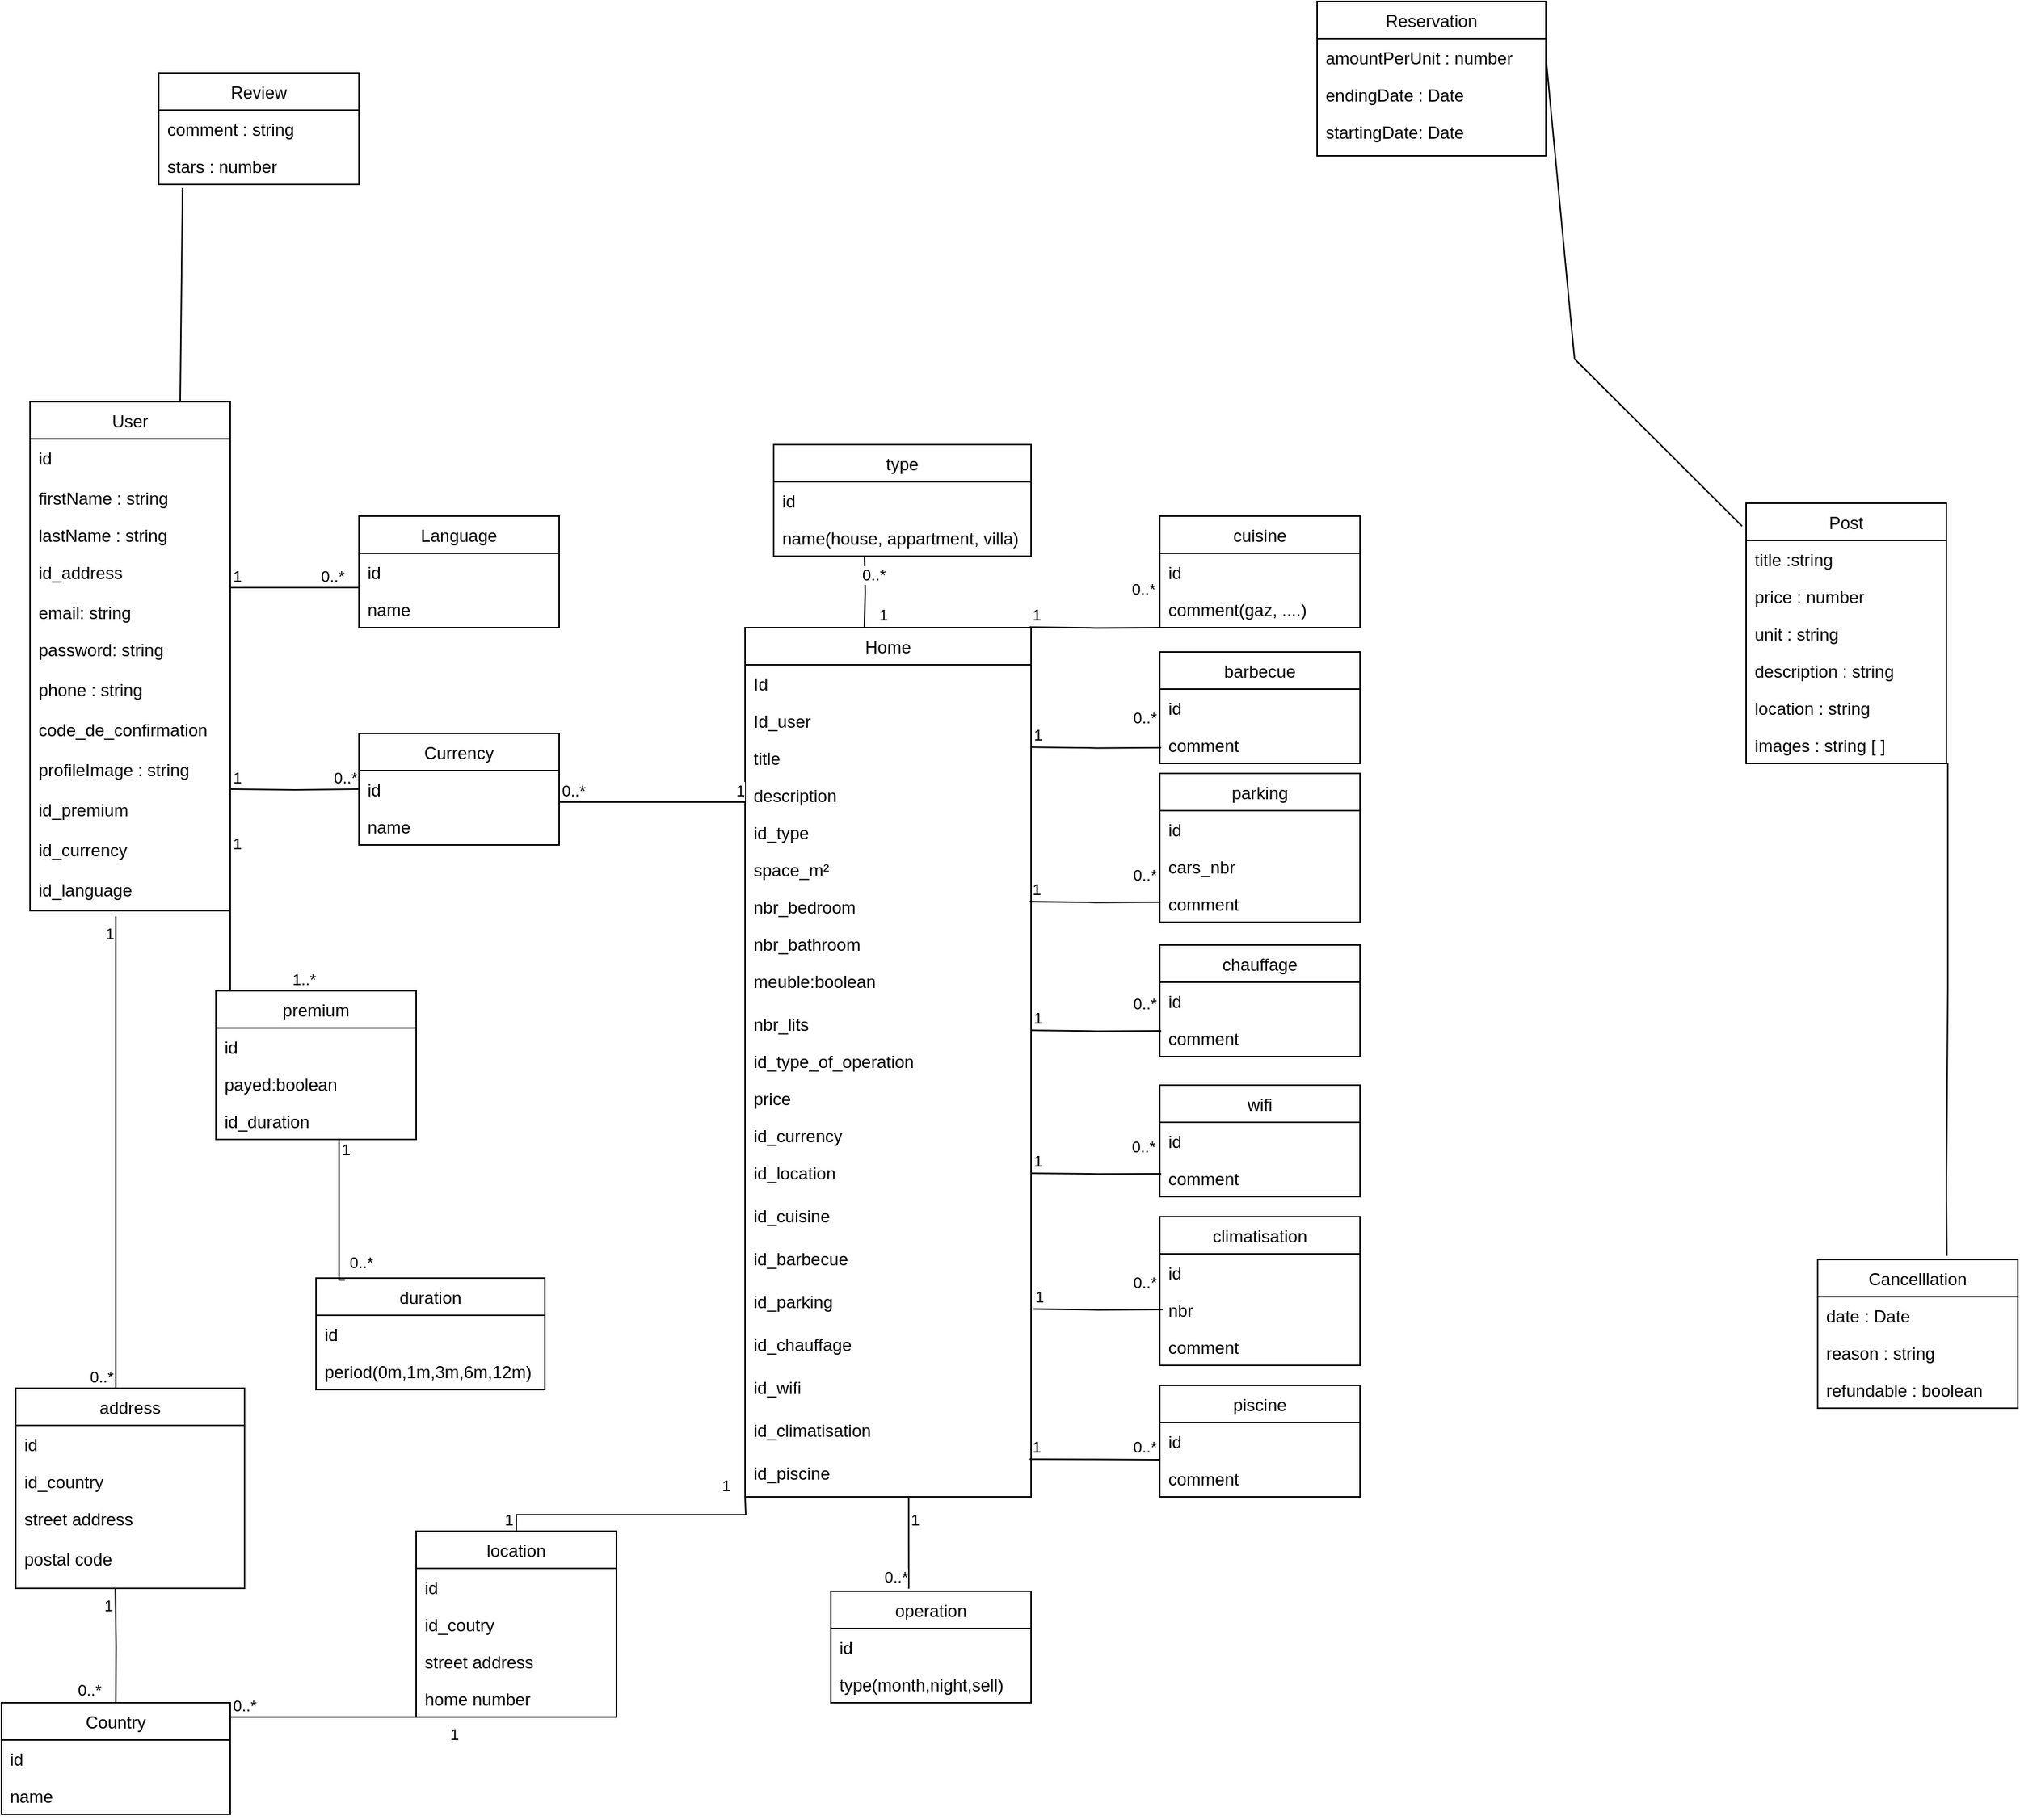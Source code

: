<mxfile version="20.8.15" type="github">
  <diagram id="YtmtgRl3bw6ATmx0sIR1" name="Page-1">
    <mxGraphModel dx="1202" dy="1746" grid="1" gridSize="10" guides="1" tooltips="1" connect="1" arrows="1" fold="1" page="1" pageScale="1" pageWidth="850" pageHeight="1100" math="0" shadow="0">
      <root>
        <mxCell id="0" />
        <mxCell id="1" parent="0" />
        <mxCell id="uSzJyORaKyk09Sm4chCZ-2" value="User" style="swimlane;fontStyle=0;childLayout=stackLayout;horizontal=1;startSize=26;fillColor=none;horizontalStack=0;resizeParent=1;resizeParentMax=0;resizeLast=0;collapsible=1;marginBottom=0;" parent="1" vertex="1">
          <mxGeometry x="50" y="-30" width="140" height="356" as="geometry">
            <mxRectangle x="80" y="190" width="70" height="30" as="alternateBounds" />
          </mxGeometry>
        </mxCell>
        <mxCell id="W4INUiOZwh4O_c0Hekqa-27" value="id" style="text;strokeColor=none;fillColor=none;align=left;verticalAlign=top;spacingLeft=4;spacingRight=4;overflow=hidden;rotatable=0;points=[[0,0.5],[1,0.5]];portConstraint=eastwest;" parent="uSzJyORaKyk09Sm4chCZ-2" vertex="1">
          <mxGeometry y="26" width="140" height="28" as="geometry" />
        </mxCell>
        <mxCell id="uSzJyORaKyk09Sm4chCZ-45" value="firstName : string" style="text;strokeColor=none;fillColor=none;align=left;verticalAlign=top;spacingLeft=4;spacingRight=4;overflow=hidden;rotatable=0;points=[[0,0.5],[1,0.5]];portConstraint=eastwest;" parent="uSzJyORaKyk09Sm4chCZ-2" vertex="1">
          <mxGeometry y="54" width="140" height="26" as="geometry" />
        </mxCell>
        <mxCell id="uSzJyORaKyk09Sm4chCZ-3" value="lastName : string" style="text;strokeColor=none;fillColor=none;align=left;verticalAlign=top;spacingLeft=4;spacingRight=4;overflow=hidden;rotatable=0;points=[[0,0.5],[1,0.5]];portConstraint=eastwest;" parent="uSzJyORaKyk09Sm4chCZ-2" vertex="1">
          <mxGeometry y="80" width="140" height="26" as="geometry" />
        </mxCell>
        <mxCell id="uSzJyORaKyk09Sm4chCZ-8" value="id_address" style="text;strokeColor=none;fillColor=none;align=left;verticalAlign=top;spacingLeft=4;spacingRight=4;overflow=hidden;rotatable=0;points=[[0,0.5],[1,0.5]];portConstraint=eastwest;" parent="uSzJyORaKyk09Sm4chCZ-2" vertex="1">
          <mxGeometry y="106" width="140" height="28" as="geometry" />
        </mxCell>
        <mxCell id="uSzJyORaKyk09Sm4chCZ-4" value="email: string" style="text;strokeColor=none;fillColor=none;align=left;verticalAlign=top;spacingLeft=4;spacingRight=4;overflow=hidden;rotatable=0;points=[[0,0.5],[1,0.5]];portConstraint=eastwest;" parent="uSzJyORaKyk09Sm4chCZ-2" vertex="1">
          <mxGeometry y="134" width="140" height="26" as="geometry" />
        </mxCell>
        <mxCell id="uSzJyORaKyk09Sm4chCZ-5" value="password: string" style="text;strokeColor=none;fillColor=none;align=left;verticalAlign=top;spacingLeft=4;spacingRight=4;overflow=hidden;rotatable=0;points=[[0,0.5],[1,0.5]];portConstraint=eastwest;" parent="uSzJyORaKyk09Sm4chCZ-2" vertex="1">
          <mxGeometry y="160" width="140" height="28" as="geometry" />
        </mxCell>
        <mxCell id="uSzJyORaKyk09Sm4chCZ-47" value="phone : string" style="text;strokeColor=none;fillColor=none;align=left;verticalAlign=top;spacingLeft=4;spacingRight=4;overflow=hidden;rotatable=0;points=[[0,0.5],[1,0.5]];portConstraint=eastwest;" parent="uSzJyORaKyk09Sm4chCZ-2" vertex="1">
          <mxGeometry y="188" width="140" height="28" as="geometry" />
        </mxCell>
        <mxCell id="W4INUiOZwh4O_c0Hekqa-163" value="code_de_confirmation" style="text;strokeColor=none;fillColor=none;align=left;verticalAlign=top;spacingLeft=4;spacingRight=4;overflow=hidden;rotatable=0;points=[[0,0.5],[1,0.5]];portConstraint=eastwest;" parent="uSzJyORaKyk09Sm4chCZ-2" vertex="1">
          <mxGeometry y="216" width="140" height="28" as="geometry" />
        </mxCell>
        <mxCell id="uSzJyORaKyk09Sm4chCZ-46" value="profileImage : string" style="text;strokeColor=none;fillColor=none;align=left;verticalAlign=top;spacingLeft=4;spacingRight=4;overflow=hidden;rotatable=0;points=[[0,0.5],[1,0.5]];portConstraint=eastwest;" parent="uSzJyORaKyk09Sm4chCZ-2" vertex="1">
          <mxGeometry y="244" width="140" height="28" as="geometry" />
        </mxCell>
        <mxCell id="W4INUiOZwh4O_c0Hekqa-28" value="id_premium" style="text;strokeColor=none;fillColor=none;align=left;verticalAlign=top;spacingLeft=4;spacingRight=4;overflow=hidden;rotatable=0;points=[[0,0.5],[1,0.5]];portConstraint=eastwest;" parent="uSzJyORaKyk09Sm4chCZ-2" vertex="1">
          <mxGeometry y="272" width="140" height="28" as="geometry" />
        </mxCell>
        <mxCell id="W4INUiOZwh4O_c0Hekqa-62" value="id_currency" style="text;strokeColor=none;fillColor=none;align=left;verticalAlign=top;spacingLeft=4;spacingRight=4;overflow=hidden;rotatable=0;points=[[0,0.5],[1,0.5]];portConstraint=eastwest;" parent="uSzJyORaKyk09Sm4chCZ-2" vertex="1">
          <mxGeometry y="300" width="140" height="28" as="geometry" />
        </mxCell>
        <mxCell id="W4INUiOZwh4O_c0Hekqa-50" value="id_language" style="text;strokeColor=none;fillColor=none;align=left;verticalAlign=top;spacingLeft=4;spacingRight=4;overflow=hidden;rotatable=0;points=[[0,0.5],[1,0.5]];portConstraint=eastwest;" parent="uSzJyORaKyk09Sm4chCZ-2" vertex="1">
          <mxGeometry y="328" width="140" height="28" as="geometry" />
        </mxCell>
        <mxCell id="uSzJyORaKyk09Sm4chCZ-21" value="Post" style="swimlane;fontStyle=0;childLayout=stackLayout;horizontal=1;startSize=26;fillColor=none;horizontalStack=0;resizeParent=1;resizeParentMax=0;resizeLast=0;collapsible=1;marginBottom=0;" parent="1" vertex="1">
          <mxGeometry x="1250" y="41" width="140" height="182" as="geometry" />
        </mxCell>
        <mxCell id="uSzJyORaKyk09Sm4chCZ-22" value="title :string    " style="text;strokeColor=none;fillColor=none;align=left;verticalAlign=top;spacingLeft=4;spacingRight=4;overflow=hidden;rotatable=0;points=[[0,0.5],[1,0.5]];portConstraint=eastwest;" parent="uSzJyORaKyk09Sm4chCZ-21" vertex="1">
          <mxGeometry y="26" width="140" height="26" as="geometry" />
        </mxCell>
        <mxCell id="uSzJyORaKyk09Sm4chCZ-23" value="price : number" style="text;strokeColor=none;fillColor=none;align=left;verticalAlign=top;spacingLeft=4;spacingRight=4;overflow=hidden;rotatable=0;points=[[0,0.5],[1,0.5]];portConstraint=eastwest;" parent="uSzJyORaKyk09Sm4chCZ-21" vertex="1">
          <mxGeometry y="52" width="140" height="26" as="geometry" />
        </mxCell>
        <mxCell id="uSzJyORaKyk09Sm4chCZ-24" value="unit : string" style="text;strokeColor=none;fillColor=none;align=left;verticalAlign=top;spacingLeft=4;spacingRight=4;overflow=hidden;rotatable=0;points=[[0,0.5],[1,0.5]];portConstraint=eastwest;" parent="uSzJyORaKyk09Sm4chCZ-21" vertex="1">
          <mxGeometry y="78" width="140" height="26" as="geometry" />
        </mxCell>
        <mxCell id="uSzJyORaKyk09Sm4chCZ-25" value="description : string" style="text;strokeColor=none;fillColor=none;align=left;verticalAlign=top;spacingLeft=4;spacingRight=4;overflow=hidden;rotatable=0;points=[[0,0.5],[1,0.5]];portConstraint=eastwest;" parent="uSzJyORaKyk09Sm4chCZ-21" vertex="1">
          <mxGeometry y="104" width="140" height="26" as="geometry" />
        </mxCell>
        <mxCell id="H67mxYpfraJOJxl5udNA-7" value="location : string" style="text;strokeColor=none;fillColor=none;align=left;verticalAlign=top;spacingLeft=4;spacingRight=4;overflow=hidden;rotatable=0;points=[[0,0.5],[1,0.5]];portConstraint=eastwest;" parent="uSzJyORaKyk09Sm4chCZ-21" vertex="1">
          <mxGeometry y="130" width="140" height="26" as="geometry" />
        </mxCell>
        <mxCell id="uSzJyORaKyk09Sm4chCZ-31" value="images : string [ ]" style="text;strokeColor=none;fillColor=none;align=left;verticalAlign=top;spacingLeft=4;spacingRight=4;overflow=hidden;rotatable=0;points=[[0,0.5],[1,0.5]];portConstraint=eastwest;" parent="uSzJyORaKyk09Sm4chCZ-21" vertex="1">
          <mxGeometry y="156" width="140" height="26" as="geometry" />
        </mxCell>
        <mxCell id="uSzJyORaKyk09Sm4chCZ-32" value="Reservation" style="swimlane;fontStyle=0;childLayout=stackLayout;horizontal=1;startSize=26;fillColor=none;horizontalStack=0;resizeParent=1;resizeParentMax=0;resizeLast=0;collapsible=1;marginBottom=0;" parent="1" vertex="1">
          <mxGeometry x="950" y="-310" width="160" height="108" as="geometry" />
        </mxCell>
        <mxCell id="uSzJyORaKyk09Sm4chCZ-33" value="amountPerUnit : number" style="text;strokeColor=none;fillColor=none;align=left;verticalAlign=top;spacingLeft=4;spacingRight=4;overflow=hidden;rotatable=0;points=[[0,0.5],[1,0.5]];portConstraint=eastwest;" parent="uSzJyORaKyk09Sm4chCZ-32" vertex="1">
          <mxGeometry y="26" width="160" height="26" as="geometry" />
        </mxCell>
        <mxCell id="H67mxYpfraJOJxl5udNA-2" value="endingDate : Date" style="text;strokeColor=none;fillColor=none;align=left;verticalAlign=top;spacingLeft=4;spacingRight=4;overflow=hidden;rotatable=0;points=[[0,0.5],[1,0.5]];portConstraint=eastwest;" parent="uSzJyORaKyk09Sm4chCZ-32" vertex="1">
          <mxGeometry y="52" width="160" height="26" as="geometry" />
        </mxCell>
        <mxCell id="H67mxYpfraJOJxl5udNA-1" value="startingDate: Date" style="text;strokeColor=none;fillColor=none;align=left;verticalAlign=top;spacingLeft=4;spacingRight=4;overflow=hidden;rotatable=0;points=[[0,0.5],[1,0.5]];portConstraint=eastwest;" parent="uSzJyORaKyk09Sm4chCZ-32" vertex="1">
          <mxGeometry y="78" width="160" height="30" as="geometry" />
        </mxCell>
        <mxCell id="uSzJyORaKyk09Sm4chCZ-38" value="" style="endArrow=none;html=1;rounded=0;entryX=-0.02;entryY=0.088;entryDx=0;entryDy=0;entryPerimeter=0;exitX=1;exitY=0.5;exitDx=0;exitDy=0;" parent="1" source="uSzJyORaKyk09Sm4chCZ-33" target="uSzJyORaKyk09Sm4chCZ-21" edge="1">
          <mxGeometry width="50" height="50" relative="1" as="geometry">
            <mxPoint x="260" y="430" as="sourcePoint" />
            <mxPoint x="310" y="380" as="targetPoint" />
            <Array as="points">
              <mxPoint x="1130" y="-60" />
            </Array>
          </mxGeometry>
        </mxCell>
        <mxCell id="uSzJyORaKyk09Sm4chCZ-43" value="" style="endArrow=none;html=1;rounded=0;entryX=0.119;entryY=1.097;entryDx=0;entryDy=0;exitX=0.75;exitY=0;exitDx=0;exitDy=0;entryPerimeter=0;" parent="1" source="uSzJyORaKyk09Sm4chCZ-2" target="6f1outYWydQ2jHYtxTDh-3" edge="1">
          <mxGeometry width="50" height="50" relative="1" as="geometry">
            <mxPoint x="260" y="430" as="sourcePoint" />
            <mxPoint x="240" y="111" as="targetPoint" />
          </mxGeometry>
        </mxCell>
        <mxCell id="6f1outYWydQ2jHYtxTDh-1" value="Review" style="swimlane;fontStyle=0;childLayout=stackLayout;horizontal=1;startSize=26;fillColor=none;horizontalStack=0;resizeParent=1;resizeParentMax=0;resizeLast=0;collapsible=1;marginBottom=0;" parent="1" vertex="1">
          <mxGeometry x="140" y="-260" width="140" height="78" as="geometry" />
        </mxCell>
        <mxCell id="6f1outYWydQ2jHYtxTDh-2" value="comment : string" style="text;strokeColor=none;fillColor=none;align=left;verticalAlign=top;spacingLeft=4;spacingRight=4;overflow=hidden;rotatable=0;points=[[0,0.5],[1,0.5]];portConstraint=eastwest;" parent="6f1outYWydQ2jHYtxTDh-1" vertex="1">
          <mxGeometry y="26" width="140" height="26" as="geometry" />
        </mxCell>
        <mxCell id="6f1outYWydQ2jHYtxTDh-3" value="stars : number" style="text;strokeColor=none;fillColor=none;align=left;verticalAlign=top;spacingLeft=4;spacingRight=4;overflow=hidden;rotatable=0;points=[[0,0.5],[1,0.5]];portConstraint=eastwest;" parent="6f1outYWydQ2jHYtxTDh-1" vertex="1">
          <mxGeometry y="52" width="140" height="26" as="geometry" />
        </mxCell>
        <mxCell id="6f1outYWydQ2jHYtxTDh-6" value="Cancelllation" style="swimlane;fontStyle=0;childLayout=stackLayout;horizontal=1;startSize=26;fillColor=none;horizontalStack=0;resizeParent=1;resizeParentMax=0;resizeLast=0;collapsible=1;marginBottom=0;" parent="1" vertex="1">
          <mxGeometry x="1300" y="570" width="140" height="104" as="geometry" />
        </mxCell>
        <mxCell id="6f1outYWydQ2jHYtxTDh-7" value="date : Date" style="text;strokeColor=none;fillColor=none;align=left;verticalAlign=top;spacingLeft=4;spacingRight=4;overflow=hidden;rotatable=0;points=[[0,0.5],[1,0.5]];portConstraint=eastwest;" parent="6f1outYWydQ2jHYtxTDh-6" vertex="1">
          <mxGeometry y="26" width="140" height="26" as="geometry" />
        </mxCell>
        <mxCell id="6f1outYWydQ2jHYtxTDh-8" value="reason : string" style="text;strokeColor=none;fillColor=none;align=left;verticalAlign=top;spacingLeft=4;spacingRight=4;overflow=hidden;rotatable=0;points=[[0,0.5],[1,0.5]];portConstraint=eastwest;" parent="6f1outYWydQ2jHYtxTDh-6" vertex="1">
          <mxGeometry y="52" width="140" height="26" as="geometry" />
        </mxCell>
        <mxCell id="6f1outYWydQ2jHYtxTDh-12" value="refundable : boolean" style="text;strokeColor=none;fillColor=none;align=left;verticalAlign=top;spacingLeft=4;spacingRight=4;overflow=hidden;rotatable=0;points=[[0,0.5],[1,0.5]];portConstraint=eastwest;" parent="6f1outYWydQ2jHYtxTDh-6" vertex="1">
          <mxGeometry y="78" width="140" height="26" as="geometry" />
        </mxCell>
        <mxCell id="6f1outYWydQ2jHYtxTDh-10" value="" style="endArrow=none;html=1;rounded=0;entryX=1.007;entryY=1;entryDx=0;entryDy=0;entryPerimeter=0;exitX=0.645;exitY=-0.025;exitDx=0;exitDy=0;exitPerimeter=0;" parent="1" source="6f1outYWydQ2jHYtxTDh-6" target="uSzJyORaKyk09Sm4chCZ-31" edge="1">
          <mxGeometry width="50" height="50" relative="1" as="geometry">
            <mxPoint x="400" y="430" as="sourcePoint" />
            <mxPoint x="450" y="380" as="targetPoint" />
            <Array as="points">
              <mxPoint x="1390" y="520" />
              <mxPoint x="1391" y="380" />
            </Array>
          </mxGeometry>
        </mxCell>
        <mxCell id="W4INUiOZwh4O_c0Hekqa-10" value="address" style="swimlane;fontStyle=0;childLayout=stackLayout;horizontal=1;startSize=26;fillColor=none;horizontalStack=0;resizeParent=1;resizeParentMax=0;resizeLast=0;collapsible=1;marginBottom=0;" parent="1" vertex="1">
          <mxGeometry x="40" y="660" width="160" height="140" as="geometry" />
        </mxCell>
        <mxCell id="W4INUiOZwh4O_c0Hekqa-11" value="id" style="text;strokeColor=none;fillColor=none;align=left;verticalAlign=top;spacingLeft=4;spacingRight=4;overflow=hidden;rotatable=0;points=[[0,0.5],[1,0.5]];portConstraint=eastwest;" parent="W4INUiOZwh4O_c0Hekqa-10" vertex="1">
          <mxGeometry y="26" width="160" height="26" as="geometry" />
        </mxCell>
        <mxCell id="W4INUiOZwh4O_c0Hekqa-12" value="id_country" style="text;strokeColor=none;fillColor=none;align=left;verticalAlign=top;spacingLeft=4;spacingRight=4;overflow=hidden;rotatable=0;points=[[0,0.5],[1,0.5]];portConstraint=eastwest;" parent="W4INUiOZwh4O_c0Hekqa-10" vertex="1">
          <mxGeometry y="52" width="160" height="26" as="geometry" />
        </mxCell>
        <mxCell id="W4INUiOZwh4O_c0Hekqa-13" value="street address    &#xa;&#xa;postal code&#xa;&#xa;&#xa;" style="text;strokeColor=none;fillColor=none;align=left;verticalAlign=top;spacingLeft=4;spacingRight=4;overflow=hidden;rotatable=0;points=[[0,0.5],[1,0.5]];portConstraint=eastwest;" parent="W4INUiOZwh4O_c0Hekqa-10" vertex="1">
          <mxGeometry y="78" width="160" height="62" as="geometry" />
        </mxCell>
        <mxCell id="W4INUiOZwh4O_c0Hekqa-16" value="" style="endArrow=none;html=1;edgeStyle=orthogonalEdgeStyle;rounded=0;entryX=0.429;entryY=0;entryDx=0;entryDy=0;entryPerimeter=0;targetPerimeterSpacing=0;" parent="1" target="W4INUiOZwh4O_c0Hekqa-10" edge="1">
          <mxGeometry relative="1" as="geometry">
            <mxPoint x="110" y="330" as="sourcePoint" />
            <mxPoint x="300" y="320" as="targetPoint" />
            <Array as="points">
              <mxPoint x="110" y="660" />
            </Array>
          </mxGeometry>
        </mxCell>
        <mxCell id="W4INUiOZwh4O_c0Hekqa-17" value="0..*" style="edgeLabel;resizable=0;html=1;align=left;verticalAlign=bottom;" parent="W4INUiOZwh4O_c0Hekqa-16" connectable="0" vertex="1">
          <mxGeometry x="-1" relative="1" as="geometry">
            <mxPoint x="-20" y="330" as="offset" />
          </mxGeometry>
        </mxCell>
        <mxCell id="W4INUiOZwh4O_c0Hekqa-18" value="1" style="edgeLabel;resizable=0;html=1;align=right;verticalAlign=bottom;" parent="W4INUiOZwh4O_c0Hekqa-16" connectable="0" vertex="1">
          <mxGeometry x="1" relative="1" as="geometry">
            <mxPoint x="1" y="-310" as="offset" />
          </mxGeometry>
        </mxCell>
        <mxCell id="W4INUiOZwh4O_c0Hekqa-20" value="Country" style="swimlane;fontStyle=0;childLayout=stackLayout;horizontal=1;startSize=26;fillColor=none;horizontalStack=0;resizeParent=1;resizeParentMax=0;resizeLast=0;collapsible=1;marginBottom=0;" parent="1" vertex="1">
          <mxGeometry x="30" y="880" width="160" height="78" as="geometry" />
        </mxCell>
        <mxCell id="W4INUiOZwh4O_c0Hekqa-21" value="id" style="text;strokeColor=none;fillColor=none;align=left;verticalAlign=top;spacingLeft=4;spacingRight=4;overflow=hidden;rotatable=0;points=[[0,0.5],[1,0.5]];portConstraint=eastwest;" parent="W4INUiOZwh4O_c0Hekqa-20" vertex="1">
          <mxGeometry y="26" width="160" height="26" as="geometry" />
        </mxCell>
        <mxCell id="W4INUiOZwh4O_c0Hekqa-22" value="name" style="text;strokeColor=none;fillColor=none;align=left;verticalAlign=top;spacingLeft=4;spacingRight=4;overflow=hidden;rotatable=0;points=[[0,0.5],[1,0.5]];portConstraint=eastwest;" parent="W4INUiOZwh4O_c0Hekqa-20" vertex="1">
          <mxGeometry y="52" width="160" height="26" as="geometry" />
        </mxCell>
        <mxCell id="W4INUiOZwh4O_c0Hekqa-24" value="" style="endArrow=none;html=1;edgeStyle=orthogonalEdgeStyle;rounded=0;targetPerimeterSpacing=0;entryX=0.5;entryY=0;entryDx=0;entryDy=0;" parent="1" target="W4INUiOZwh4O_c0Hekqa-20" edge="1">
          <mxGeometry relative="1" as="geometry">
            <mxPoint x="109.66" y="800" as="sourcePoint" />
            <mxPoint x="109.66" y="860" as="targetPoint" />
          </mxGeometry>
        </mxCell>
        <mxCell id="W4INUiOZwh4O_c0Hekqa-25" value="1" style="edgeLabel;resizable=0;html=1;align=left;verticalAlign=bottom;" parent="W4INUiOZwh4O_c0Hekqa-24" connectable="0" vertex="1">
          <mxGeometry x="-1" relative="1" as="geometry">
            <mxPoint x="-10" y="20" as="offset" />
          </mxGeometry>
        </mxCell>
        <mxCell id="W4INUiOZwh4O_c0Hekqa-26" value="0..*" style="edgeLabel;resizable=0;html=1;align=right;verticalAlign=bottom;" parent="W4INUiOZwh4O_c0Hekqa-24" connectable="0" vertex="1">
          <mxGeometry x="1" relative="1" as="geometry">
            <mxPoint x="-10" as="offset" />
          </mxGeometry>
        </mxCell>
        <mxCell id="W4INUiOZwh4O_c0Hekqa-29" value="premium" style="swimlane;fontStyle=0;childLayout=stackLayout;horizontal=1;startSize=26;fillColor=none;horizontalStack=0;resizeParent=1;resizeParentMax=0;resizeLast=0;collapsible=1;marginBottom=0;" parent="1" vertex="1">
          <mxGeometry x="180" y="382" width="140" height="104" as="geometry" />
        </mxCell>
        <mxCell id="W4INUiOZwh4O_c0Hekqa-30" value="id" style="text;strokeColor=none;fillColor=none;align=left;verticalAlign=top;spacingLeft=4;spacingRight=4;overflow=hidden;rotatable=0;points=[[0,0.5],[1,0.5]];portConstraint=eastwest;" parent="W4INUiOZwh4O_c0Hekqa-29" vertex="1">
          <mxGeometry y="26" width="140" height="26" as="geometry" />
        </mxCell>
        <mxCell id="W4INUiOZwh4O_c0Hekqa-31" value="payed:boolean" style="text;strokeColor=none;fillColor=none;align=left;verticalAlign=top;spacingLeft=4;spacingRight=4;overflow=hidden;rotatable=0;points=[[0,0.5],[1,0.5]];portConstraint=eastwest;" parent="W4INUiOZwh4O_c0Hekqa-29" vertex="1">
          <mxGeometry y="52" width="140" height="26" as="geometry" />
        </mxCell>
        <mxCell id="W4INUiOZwh4O_c0Hekqa-32" value="id_duration" style="text;strokeColor=none;fillColor=none;align=left;verticalAlign=top;spacingLeft=4;spacingRight=4;overflow=hidden;rotatable=0;points=[[0,0.5],[1,0.5]];portConstraint=eastwest;" parent="W4INUiOZwh4O_c0Hekqa-29" vertex="1">
          <mxGeometry y="78" width="140" height="26" as="geometry" />
        </mxCell>
        <mxCell id="W4INUiOZwh4O_c0Hekqa-33" value="duration" style="swimlane;fontStyle=0;childLayout=stackLayout;horizontal=1;startSize=26;fillColor=none;horizontalStack=0;resizeParent=1;resizeParentMax=0;resizeLast=0;collapsible=1;marginBottom=0;" parent="1" vertex="1">
          <mxGeometry x="250" y="583" width="160" height="78" as="geometry" />
        </mxCell>
        <mxCell id="W4INUiOZwh4O_c0Hekqa-34" value="id" style="text;strokeColor=none;fillColor=none;align=left;verticalAlign=top;spacingLeft=4;spacingRight=4;overflow=hidden;rotatable=0;points=[[0,0.5],[1,0.5]];portConstraint=eastwest;" parent="W4INUiOZwh4O_c0Hekqa-33" vertex="1">
          <mxGeometry y="26" width="160" height="26" as="geometry" />
        </mxCell>
        <mxCell id="W4INUiOZwh4O_c0Hekqa-35" value="period(0m,1m,3m,6m,12m)" style="text;strokeColor=none;fillColor=none;align=left;verticalAlign=top;spacingLeft=4;spacingRight=4;overflow=hidden;rotatable=0;points=[[0,0.5],[1,0.5]];portConstraint=eastwest;" parent="W4INUiOZwh4O_c0Hekqa-33" vertex="1">
          <mxGeometry y="52" width="160" height="26" as="geometry" />
        </mxCell>
        <mxCell id="W4INUiOZwh4O_c0Hekqa-37" value="" style="endArrow=none;html=1;edgeStyle=orthogonalEdgeStyle;rounded=0;targetPerimeterSpacing=0;exitX=0.615;exitY=0.992;exitDx=0;exitDy=0;exitPerimeter=0;entryX=0.126;entryY=0.016;entryDx=0;entryDy=0;entryPerimeter=0;" parent="1" source="W4INUiOZwh4O_c0Hekqa-32" target="W4INUiOZwh4O_c0Hekqa-33" edge="1">
          <mxGeometry relative="1" as="geometry">
            <mxPoint x="230" y="460" as="sourcePoint" />
            <mxPoint x="286" y="480" as="targetPoint" />
            <Array as="points">
              <mxPoint x="266" y="584" />
            </Array>
          </mxGeometry>
        </mxCell>
        <mxCell id="W4INUiOZwh4O_c0Hekqa-38" value="1" style="edgeLabel;resizable=0;html=1;align=left;verticalAlign=bottom;" parent="W4INUiOZwh4O_c0Hekqa-37" connectable="0" vertex="1">
          <mxGeometry x="-1" relative="1" as="geometry">
            <mxPoint y="16" as="offset" />
          </mxGeometry>
        </mxCell>
        <mxCell id="W4INUiOZwh4O_c0Hekqa-39" value="0..*" style="edgeLabel;resizable=0;html=1;align=right;verticalAlign=bottom;" parent="W4INUiOZwh4O_c0Hekqa-37" connectable="0" vertex="1">
          <mxGeometry x="1" relative="1" as="geometry">
            <mxPoint x="20" y="-4" as="offset" />
          </mxGeometry>
        </mxCell>
        <mxCell id="W4INUiOZwh4O_c0Hekqa-40" value="" style="endArrow=none;html=1;edgeStyle=orthogonalEdgeStyle;rounded=0;targetPerimeterSpacing=0;entryX=0.5;entryY=0;entryDx=0;entryDy=0;" parent="1" target="W4INUiOZwh4O_c0Hekqa-29" edge="1">
          <mxGeometry relative="1" as="geometry">
            <mxPoint x="190" y="270" as="sourcePoint" />
            <mxPoint x="290" y="280" as="targetPoint" />
            <Array as="points">
              <mxPoint x="190" y="243" />
              <mxPoint x="190" y="330" />
            </Array>
          </mxGeometry>
        </mxCell>
        <mxCell id="W4INUiOZwh4O_c0Hekqa-41" value="1" style="edgeLabel;resizable=0;html=1;align=left;verticalAlign=bottom;" parent="W4INUiOZwh4O_c0Hekqa-40" connectable="0" vertex="1">
          <mxGeometry x="-1" relative="1" as="geometry">
            <mxPoint y="17" as="offset" />
          </mxGeometry>
        </mxCell>
        <mxCell id="W4INUiOZwh4O_c0Hekqa-42" value="1..*" style="edgeLabel;resizable=0;html=1;align=right;verticalAlign=bottom;" parent="W4INUiOZwh4O_c0Hekqa-40" connectable="0" vertex="1">
          <mxGeometry x="1" relative="1" as="geometry" />
        </mxCell>
        <mxCell id="W4INUiOZwh4O_c0Hekqa-43" value="Home" style="swimlane;fontStyle=0;childLayout=stackLayout;horizontal=1;startSize=26;fillColor=none;horizontalStack=0;resizeParent=1;resizeParentMax=0;resizeLast=0;collapsible=1;marginBottom=0;" parent="1" vertex="1">
          <mxGeometry x="550" y="128" width="200" height="608" as="geometry" />
        </mxCell>
        <mxCell id="W4INUiOZwh4O_c0Hekqa-44" value="Id" style="text;strokeColor=none;fillColor=none;align=left;verticalAlign=top;spacingLeft=4;spacingRight=4;overflow=hidden;rotatable=0;points=[[0,0.5],[1,0.5]];portConstraint=eastwest;" parent="W4INUiOZwh4O_c0Hekqa-43" vertex="1">
          <mxGeometry y="26" width="200" height="26" as="geometry" />
        </mxCell>
        <mxCell id="W4INUiOZwh4O_c0Hekqa-45" value="Id_user" style="text;strokeColor=none;fillColor=none;align=left;verticalAlign=top;spacingLeft=4;spacingRight=4;overflow=hidden;rotatable=0;points=[[0,0.5],[1,0.5]];portConstraint=eastwest;" parent="W4INUiOZwh4O_c0Hekqa-43" vertex="1">
          <mxGeometry y="52" width="200" height="26" as="geometry" />
        </mxCell>
        <mxCell id="W4INUiOZwh4O_c0Hekqa-46" value="title" style="text;strokeColor=none;fillColor=none;align=left;verticalAlign=top;spacingLeft=4;spacingRight=4;overflow=hidden;rotatable=0;points=[[0,0.5],[1,0.5]];portConstraint=eastwest;" parent="W4INUiOZwh4O_c0Hekqa-43" vertex="1">
          <mxGeometry y="78" width="200" height="26" as="geometry" />
        </mxCell>
        <mxCell id="W4INUiOZwh4O_c0Hekqa-47" value="description" style="text;strokeColor=none;fillColor=none;align=left;verticalAlign=top;spacingLeft=4;spacingRight=4;overflow=hidden;rotatable=0;points=[[0,0.5],[1,0.5]];portConstraint=eastwest;" parent="W4INUiOZwh4O_c0Hekqa-43" vertex="1">
          <mxGeometry y="104" width="200" height="26" as="geometry" />
        </mxCell>
        <mxCell id="W4INUiOZwh4O_c0Hekqa-70" value="id_type" style="text;strokeColor=none;fillColor=none;align=left;verticalAlign=top;spacingLeft=4;spacingRight=4;overflow=hidden;rotatable=0;points=[[0,0.5],[1,0.5]];portConstraint=eastwest;" parent="W4INUiOZwh4O_c0Hekqa-43" vertex="1">
          <mxGeometry y="130" width="200" height="26" as="geometry" />
        </mxCell>
        <mxCell id="W4INUiOZwh4O_c0Hekqa-71" value="space_m²" style="text;strokeColor=none;fillColor=none;align=left;verticalAlign=top;spacingLeft=4;spacingRight=4;overflow=hidden;rotatable=0;points=[[0,0.5],[1,0.5]];portConstraint=eastwest;" parent="W4INUiOZwh4O_c0Hekqa-43" vertex="1">
          <mxGeometry y="156" width="200" height="26" as="geometry" />
        </mxCell>
        <mxCell id="W4INUiOZwh4O_c0Hekqa-72" value="nbr_bedroom" style="text;strokeColor=none;fillColor=none;align=left;verticalAlign=top;spacingLeft=4;spacingRight=4;overflow=hidden;rotatable=0;points=[[0,0.5],[1,0.5]];portConstraint=eastwest;" parent="W4INUiOZwh4O_c0Hekqa-43" vertex="1">
          <mxGeometry y="182" width="200" height="26" as="geometry" />
        </mxCell>
        <mxCell id="W4INUiOZwh4O_c0Hekqa-73" value="nbr_bathroom" style="text;strokeColor=none;fillColor=none;align=left;verticalAlign=top;spacingLeft=4;spacingRight=4;overflow=hidden;rotatable=0;points=[[0,0.5],[1,0.5]];portConstraint=eastwest;" parent="W4INUiOZwh4O_c0Hekqa-43" vertex="1">
          <mxGeometry y="208" width="200" height="26" as="geometry" />
        </mxCell>
        <mxCell id="W4INUiOZwh4O_c0Hekqa-84" value="meuble:boolean" style="text;strokeColor=none;fillColor=none;align=left;verticalAlign=top;spacingLeft=4;spacingRight=4;overflow=hidden;rotatable=0;points=[[0,0.5],[1,0.5]];portConstraint=eastwest;" parent="W4INUiOZwh4O_c0Hekqa-43" vertex="1">
          <mxGeometry y="234" width="200" height="30" as="geometry" />
        </mxCell>
        <mxCell id="W4INUiOZwh4O_c0Hekqa-74" value="nbr_lits" style="text;strokeColor=none;fillColor=none;align=left;verticalAlign=top;spacingLeft=4;spacingRight=4;overflow=hidden;rotatable=0;points=[[0,0.5],[1,0.5]];portConstraint=eastwest;" parent="W4INUiOZwh4O_c0Hekqa-43" vertex="1">
          <mxGeometry y="264" width="200" height="26" as="geometry" />
        </mxCell>
        <mxCell id="W4INUiOZwh4O_c0Hekqa-49" value="id_type_of_operation" style="text;strokeColor=none;fillColor=none;align=left;verticalAlign=top;spacingLeft=4;spacingRight=4;overflow=hidden;rotatable=0;points=[[0,0.5],[1,0.5]];portConstraint=eastwest;" parent="W4INUiOZwh4O_c0Hekqa-43" vertex="1">
          <mxGeometry y="290" width="200" height="26" as="geometry" />
        </mxCell>
        <mxCell id="W4INUiOZwh4O_c0Hekqa-83" value="price" style="text;strokeColor=none;fillColor=none;align=left;verticalAlign=top;spacingLeft=4;spacingRight=4;overflow=hidden;rotatable=0;points=[[0,0.5],[1,0.5]];portConstraint=eastwest;" parent="W4INUiOZwh4O_c0Hekqa-43" vertex="1">
          <mxGeometry y="316" width="200" height="26" as="geometry" />
        </mxCell>
        <mxCell id="W4INUiOZwh4O_c0Hekqa-48" value="id_currency" style="text;strokeColor=none;fillColor=none;align=left;verticalAlign=top;spacingLeft=4;spacingRight=4;overflow=hidden;rotatable=0;points=[[0,0.5],[1,0.5]];portConstraint=eastwest;" parent="W4INUiOZwh4O_c0Hekqa-43" vertex="1">
          <mxGeometry y="342" width="200" height="26" as="geometry" />
        </mxCell>
        <mxCell id="W4INUiOZwh4O_c0Hekqa-120" value="id_location" style="text;strokeColor=none;fillColor=none;align=left;verticalAlign=top;spacingLeft=4;spacingRight=4;overflow=hidden;rotatable=0;points=[[0,0.5],[1,0.5]];portConstraint=eastwest;" parent="W4INUiOZwh4O_c0Hekqa-43" vertex="1">
          <mxGeometry y="368" width="200" height="30" as="geometry" />
        </mxCell>
        <mxCell id="W4INUiOZwh4O_c0Hekqa-122" value="id_cuisine" style="text;strokeColor=none;fillColor=none;align=left;verticalAlign=top;spacingLeft=4;spacingRight=4;overflow=hidden;rotatable=0;points=[[0,0.5],[1,0.5]];portConstraint=eastwest;" parent="W4INUiOZwh4O_c0Hekqa-43" vertex="1">
          <mxGeometry y="398" width="200" height="30" as="geometry" />
        </mxCell>
        <mxCell id="W4INUiOZwh4O_c0Hekqa-124" value="id_barbecue" style="text;strokeColor=none;fillColor=none;align=left;verticalAlign=top;spacingLeft=4;spacingRight=4;overflow=hidden;rotatable=0;points=[[0,0.5],[1,0.5]];portConstraint=eastwest;" parent="W4INUiOZwh4O_c0Hekqa-43" vertex="1">
          <mxGeometry y="428" width="200" height="30" as="geometry" />
        </mxCell>
        <mxCell id="W4INUiOZwh4O_c0Hekqa-125" value="id_parking" style="text;strokeColor=none;fillColor=none;align=left;verticalAlign=top;spacingLeft=4;spacingRight=4;overflow=hidden;rotatable=0;points=[[0,0.5],[1,0.5]];portConstraint=eastwest;" parent="W4INUiOZwh4O_c0Hekqa-43" vertex="1">
          <mxGeometry y="458" width="200" height="30" as="geometry" />
        </mxCell>
        <mxCell id="W4INUiOZwh4O_c0Hekqa-126" value="id_chauffage" style="text;strokeColor=none;fillColor=none;align=left;verticalAlign=top;spacingLeft=4;spacingRight=4;overflow=hidden;rotatable=0;points=[[0,0.5],[1,0.5]];portConstraint=eastwest;" parent="W4INUiOZwh4O_c0Hekqa-43" vertex="1">
          <mxGeometry y="488" width="200" height="30" as="geometry" />
        </mxCell>
        <mxCell id="W4INUiOZwh4O_c0Hekqa-128" value="id_wifi" style="text;strokeColor=none;fillColor=none;align=left;verticalAlign=top;spacingLeft=4;spacingRight=4;overflow=hidden;rotatable=0;points=[[0,0.5],[1,0.5]];portConstraint=eastwest;" parent="W4INUiOZwh4O_c0Hekqa-43" vertex="1">
          <mxGeometry y="518" width="200" height="30" as="geometry" />
        </mxCell>
        <mxCell id="W4INUiOZwh4O_c0Hekqa-127" value="id_climatisation" style="text;strokeColor=none;fillColor=none;align=left;verticalAlign=top;spacingLeft=4;spacingRight=4;overflow=hidden;rotatable=0;points=[[0,0.5],[1,0.5]];portConstraint=eastwest;" parent="W4INUiOZwh4O_c0Hekqa-43" vertex="1">
          <mxGeometry y="548" width="200" height="30" as="geometry" />
        </mxCell>
        <mxCell id="W4INUiOZwh4O_c0Hekqa-142" value="" style="endArrow=none;html=1;edgeStyle=orthogonalEdgeStyle;rounded=0;targetPerimeterSpacing=0;exitX=0.995;exitY=0.122;exitDx=0;exitDy=0;exitPerimeter=0;" parent="W4INUiOZwh4O_c0Hekqa-43" source="W4INUiOZwh4O_c0Hekqa-123" edge="1">
          <mxGeometry relative="1" as="geometry">
            <mxPoint x="180" y="582" as="sourcePoint" />
            <mxPoint x="290" y="582" as="targetPoint" />
          </mxGeometry>
        </mxCell>
        <mxCell id="W4INUiOZwh4O_c0Hekqa-143" value="1" style="edgeLabel;resizable=0;html=1;align=left;verticalAlign=bottom;" parent="W4INUiOZwh4O_c0Hekqa-142" connectable="0" vertex="1">
          <mxGeometry x="-1" relative="1" as="geometry" />
        </mxCell>
        <mxCell id="W4INUiOZwh4O_c0Hekqa-144" value="0..*" style="edgeLabel;resizable=0;html=1;align=right;verticalAlign=bottom;" parent="W4INUiOZwh4O_c0Hekqa-142" connectable="0" vertex="1">
          <mxGeometry x="1" relative="1" as="geometry">
            <mxPoint x="-2" as="offset" />
          </mxGeometry>
        </mxCell>
        <mxCell id="W4INUiOZwh4O_c0Hekqa-123" value="id_piscine" style="text;strokeColor=none;fillColor=none;align=left;verticalAlign=top;spacingLeft=4;spacingRight=4;overflow=hidden;rotatable=0;points=[[0,0.5],[1,0.5]];portConstraint=eastwest;" parent="W4INUiOZwh4O_c0Hekqa-43" vertex="1">
          <mxGeometry y="578" width="200" height="30" as="geometry" />
        </mxCell>
        <mxCell id="W4INUiOZwh4O_c0Hekqa-51" value="Currency" style="swimlane;fontStyle=0;childLayout=stackLayout;horizontal=1;startSize=26;fillColor=none;horizontalStack=0;resizeParent=1;resizeParentMax=0;resizeLast=0;collapsible=1;marginBottom=0;" parent="1" vertex="1">
          <mxGeometry x="280" y="202" width="140" height="78" as="geometry" />
        </mxCell>
        <mxCell id="W4INUiOZwh4O_c0Hekqa-55" value="" style="endArrow=none;html=1;edgeStyle=orthogonalEdgeStyle;rounded=0;targetPerimeterSpacing=0;entryX=0;entryY=0.5;entryDx=0;entryDy=0;" parent="W4INUiOZwh4O_c0Hekqa-51" target="W4INUiOZwh4O_c0Hekqa-52" edge="1">
          <mxGeometry relative="1" as="geometry">
            <mxPoint x="-90" y="39" as="sourcePoint" />
            <mxPoint x="80" y="38.66" as="targetPoint" />
          </mxGeometry>
        </mxCell>
        <mxCell id="W4INUiOZwh4O_c0Hekqa-56" value="1" style="edgeLabel;resizable=0;html=1;align=left;verticalAlign=bottom;" parent="W4INUiOZwh4O_c0Hekqa-55" connectable="0" vertex="1">
          <mxGeometry x="-1" relative="1" as="geometry" />
        </mxCell>
        <mxCell id="W4INUiOZwh4O_c0Hekqa-57" value="0..*" style="edgeLabel;resizable=0;html=1;align=right;verticalAlign=bottom;" parent="W4INUiOZwh4O_c0Hekqa-55" connectable="0" vertex="1">
          <mxGeometry x="1" relative="1" as="geometry" />
        </mxCell>
        <mxCell id="W4INUiOZwh4O_c0Hekqa-52" value="id" style="text;strokeColor=none;fillColor=none;align=left;verticalAlign=top;spacingLeft=4;spacingRight=4;overflow=hidden;rotatable=0;points=[[0,0.5],[1,0.5]];portConstraint=eastwest;" parent="W4INUiOZwh4O_c0Hekqa-51" vertex="1">
          <mxGeometry y="26" width="140" height="26" as="geometry" />
        </mxCell>
        <mxCell id="W4INUiOZwh4O_c0Hekqa-53" value="name" style="text;strokeColor=none;fillColor=none;align=left;verticalAlign=top;spacingLeft=4;spacingRight=4;overflow=hidden;rotatable=0;points=[[0,0.5],[1,0.5]];portConstraint=eastwest;" parent="W4INUiOZwh4O_c0Hekqa-51" vertex="1">
          <mxGeometry y="52" width="140" height="26" as="geometry" />
        </mxCell>
        <mxCell id="W4INUiOZwh4O_c0Hekqa-58" value="operation" style="swimlane;fontStyle=0;childLayout=stackLayout;horizontal=1;startSize=26;fillColor=none;horizontalStack=0;resizeParent=1;resizeParentMax=0;resizeLast=0;collapsible=1;marginBottom=0;" parent="1" vertex="1">
          <mxGeometry x="610" y="802" width="140" height="78" as="geometry" />
        </mxCell>
        <mxCell id="W4INUiOZwh4O_c0Hekqa-59" value="id" style="text;strokeColor=none;fillColor=none;align=left;verticalAlign=top;spacingLeft=4;spacingRight=4;overflow=hidden;rotatable=0;points=[[0,0.5],[1,0.5]];portConstraint=eastwest;" parent="W4INUiOZwh4O_c0Hekqa-58" vertex="1">
          <mxGeometry y="26" width="140" height="26" as="geometry" />
        </mxCell>
        <mxCell id="W4INUiOZwh4O_c0Hekqa-60" value="type(month,night,sell)" style="text;strokeColor=none;fillColor=none;align=left;verticalAlign=top;spacingLeft=4;spacingRight=4;overflow=hidden;rotatable=0;points=[[0,0.5],[1,0.5]];portConstraint=eastwest;" parent="W4INUiOZwh4O_c0Hekqa-58" vertex="1">
          <mxGeometry y="52" width="140" height="26" as="geometry" />
        </mxCell>
        <mxCell id="W4INUiOZwh4O_c0Hekqa-63" value="Language" style="swimlane;fontStyle=0;childLayout=stackLayout;horizontal=1;startSize=26;fillColor=none;horizontalStack=0;resizeParent=1;resizeParentMax=0;resizeLast=0;collapsible=1;marginBottom=0;" parent="1" vertex="1">
          <mxGeometry x="280" y="50" width="140" height="78" as="geometry" />
        </mxCell>
        <mxCell id="W4INUiOZwh4O_c0Hekqa-64" value="id" style="text;strokeColor=none;fillColor=none;align=left;verticalAlign=top;spacingLeft=4;spacingRight=4;overflow=hidden;rotatable=0;points=[[0,0.5],[1,0.5]];portConstraint=eastwest;" parent="W4INUiOZwh4O_c0Hekqa-63" vertex="1">
          <mxGeometry y="26" width="140" height="26" as="geometry" />
        </mxCell>
        <mxCell id="W4INUiOZwh4O_c0Hekqa-67" value="" style="endArrow=none;html=1;edgeStyle=orthogonalEdgeStyle;rounded=0;targetPerimeterSpacing=0;" parent="W4INUiOZwh4O_c0Hekqa-63" edge="1">
          <mxGeometry relative="1" as="geometry">
            <mxPoint x="-90" y="50" as="sourcePoint" />
            <mxPoint y="50" as="targetPoint" />
          </mxGeometry>
        </mxCell>
        <mxCell id="W4INUiOZwh4O_c0Hekqa-68" value="1" style="edgeLabel;resizable=0;html=1;align=left;verticalAlign=bottom;" parent="W4INUiOZwh4O_c0Hekqa-67" connectable="0" vertex="1">
          <mxGeometry x="-1" relative="1" as="geometry" />
        </mxCell>
        <mxCell id="W4INUiOZwh4O_c0Hekqa-69" value="0..*" style="edgeLabel;resizable=0;html=1;align=right;verticalAlign=bottom;" parent="W4INUiOZwh4O_c0Hekqa-67" connectable="0" vertex="1">
          <mxGeometry x="1" relative="1" as="geometry">
            <mxPoint x="-10" as="offset" />
          </mxGeometry>
        </mxCell>
        <mxCell id="W4INUiOZwh4O_c0Hekqa-65" value="name" style="text;strokeColor=none;fillColor=none;align=left;verticalAlign=top;spacingLeft=4;spacingRight=4;overflow=hidden;rotatable=0;points=[[0,0.5],[1,0.5]];portConstraint=eastwest;" parent="W4INUiOZwh4O_c0Hekqa-63" vertex="1">
          <mxGeometry y="52" width="140" height="26" as="geometry" />
        </mxCell>
        <mxCell id="W4INUiOZwh4O_c0Hekqa-79" value="type" style="swimlane;fontStyle=0;childLayout=stackLayout;horizontal=1;startSize=26;fillColor=none;horizontalStack=0;resizeParent=1;resizeParentMax=0;resizeLast=0;collapsible=1;marginBottom=0;" parent="1" vertex="1">
          <mxGeometry x="570" width="180" height="78" as="geometry" />
        </mxCell>
        <mxCell id="W4INUiOZwh4O_c0Hekqa-80" value="id" style="text;strokeColor=none;fillColor=none;align=left;verticalAlign=top;spacingLeft=4;spacingRight=4;overflow=hidden;rotatable=0;points=[[0,0.5],[1,0.5]];portConstraint=eastwest;" parent="W4INUiOZwh4O_c0Hekqa-79" vertex="1">
          <mxGeometry y="26" width="180" height="26" as="geometry" />
        </mxCell>
        <mxCell id="W4INUiOZwh4O_c0Hekqa-81" value="name(house, appartment, villa)" style="text;strokeColor=none;fillColor=none;align=left;verticalAlign=top;spacingLeft=4;spacingRight=4;overflow=hidden;rotatable=0;points=[[0,0.5],[1,0.5]];portConstraint=eastwest;" parent="W4INUiOZwh4O_c0Hekqa-79" vertex="1">
          <mxGeometry y="52" width="180" height="26" as="geometry" />
        </mxCell>
        <mxCell id="W4INUiOZwh4O_c0Hekqa-85" value="location" style="swimlane;fontStyle=0;childLayout=stackLayout;horizontal=1;startSize=26;fillColor=none;horizontalStack=0;resizeParent=1;resizeParentMax=0;resizeLast=0;collapsible=1;marginBottom=0;" parent="1" vertex="1">
          <mxGeometry x="320" y="760" width="140" height="130" as="geometry" />
        </mxCell>
        <mxCell id="W4INUiOZwh4O_c0Hekqa-86" value="id" style="text;strokeColor=none;fillColor=none;align=left;verticalAlign=top;spacingLeft=4;spacingRight=4;overflow=hidden;rotatable=0;points=[[0,0.5],[1,0.5]];portConstraint=eastwest;" parent="W4INUiOZwh4O_c0Hekqa-85" vertex="1">
          <mxGeometry y="26" width="140" height="26" as="geometry" />
        </mxCell>
        <mxCell id="W4INUiOZwh4O_c0Hekqa-87" value="id_coutry" style="text;strokeColor=none;fillColor=none;align=left;verticalAlign=top;spacingLeft=4;spacingRight=4;overflow=hidden;rotatable=0;points=[[0,0.5],[1,0.5]];portConstraint=eastwest;" parent="W4INUiOZwh4O_c0Hekqa-85" vertex="1">
          <mxGeometry y="52" width="140" height="26" as="geometry" />
        </mxCell>
        <mxCell id="W4INUiOZwh4O_c0Hekqa-88" value="street address" style="text;strokeColor=none;fillColor=none;align=left;verticalAlign=top;spacingLeft=4;spacingRight=4;overflow=hidden;rotatable=0;points=[[0,0.5],[1,0.5]];portConstraint=eastwest;" parent="W4INUiOZwh4O_c0Hekqa-85" vertex="1">
          <mxGeometry y="78" width="140" height="26" as="geometry" />
        </mxCell>
        <mxCell id="W4INUiOZwh4O_c0Hekqa-121" value="home number" style="text;strokeColor=none;fillColor=none;align=left;verticalAlign=top;spacingLeft=4;spacingRight=4;overflow=hidden;rotatable=0;points=[[0,0.5],[1,0.5]];portConstraint=eastwest;" parent="W4INUiOZwh4O_c0Hekqa-85" vertex="1">
          <mxGeometry y="104" width="140" height="26" as="geometry" />
        </mxCell>
        <mxCell id="W4INUiOZwh4O_c0Hekqa-89" value="wifi" style="swimlane;fontStyle=0;childLayout=stackLayout;horizontal=1;startSize=26;fillColor=none;horizontalStack=0;resizeParent=1;resizeParentMax=0;resizeLast=0;collapsible=1;marginBottom=0;" parent="1" vertex="1">
          <mxGeometry x="840" y="448" width="140" height="78" as="geometry" />
        </mxCell>
        <mxCell id="W4INUiOZwh4O_c0Hekqa-90" value="id" style="text;strokeColor=none;fillColor=none;align=left;verticalAlign=top;spacingLeft=4;spacingRight=4;overflow=hidden;rotatable=0;points=[[0,0.5],[1,0.5]];portConstraint=eastwest;" parent="W4INUiOZwh4O_c0Hekqa-89" vertex="1">
          <mxGeometry y="26" width="140" height="26" as="geometry" />
        </mxCell>
        <mxCell id="W4INUiOZwh4O_c0Hekqa-91" value="comment" style="text;strokeColor=none;fillColor=none;align=left;verticalAlign=top;spacingLeft=4;spacingRight=4;overflow=hidden;rotatable=0;points=[[0,0.5],[1,0.5]];portConstraint=eastwest;" parent="W4INUiOZwh4O_c0Hekqa-89" vertex="1">
          <mxGeometry y="52" width="140" height="26" as="geometry" />
        </mxCell>
        <mxCell id="W4INUiOZwh4O_c0Hekqa-93" value="climatisation" style="swimlane;fontStyle=0;childLayout=stackLayout;horizontal=1;startSize=26;fillColor=none;horizontalStack=0;resizeParent=1;resizeParentMax=0;resizeLast=0;collapsible=1;marginBottom=0;" parent="1" vertex="1">
          <mxGeometry x="840" y="540" width="140" height="104" as="geometry" />
        </mxCell>
        <mxCell id="W4INUiOZwh4O_c0Hekqa-94" value="id" style="text;strokeColor=none;fillColor=none;align=left;verticalAlign=top;spacingLeft=4;spacingRight=4;overflow=hidden;rotatable=0;points=[[0,0.5],[1,0.5]];portConstraint=eastwest;" parent="W4INUiOZwh4O_c0Hekqa-93" vertex="1">
          <mxGeometry y="26" width="140" height="26" as="geometry" />
        </mxCell>
        <mxCell id="W4INUiOZwh4O_c0Hekqa-95" value="nbr" style="text;strokeColor=none;fillColor=none;align=left;verticalAlign=top;spacingLeft=4;spacingRight=4;overflow=hidden;rotatable=0;points=[[0,0.5],[1,0.5]];portConstraint=eastwest;" parent="W4INUiOZwh4O_c0Hekqa-93" vertex="1">
          <mxGeometry y="52" width="140" height="26" as="geometry" />
        </mxCell>
        <mxCell id="W4INUiOZwh4O_c0Hekqa-96" value="comment" style="text;strokeColor=none;fillColor=none;align=left;verticalAlign=top;spacingLeft=4;spacingRight=4;overflow=hidden;rotatable=0;points=[[0,0.5],[1,0.5]];portConstraint=eastwest;" parent="W4INUiOZwh4O_c0Hekqa-93" vertex="1">
          <mxGeometry y="78" width="140" height="26" as="geometry" />
        </mxCell>
        <mxCell id="W4INUiOZwh4O_c0Hekqa-97" value="chauffage" style="swimlane;fontStyle=0;childLayout=stackLayout;horizontal=1;startSize=26;fillColor=none;horizontalStack=0;resizeParent=1;resizeParentMax=0;resizeLast=0;collapsible=1;marginBottom=0;" parent="1" vertex="1">
          <mxGeometry x="840" y="350" width="140" height="78" as="geometry" />
        </mxCell>
        <mxCell id="W4INUiOZwh4O_c0Hekqa-98" value="id" style="text;strokeColor=none;fillColor=none;align=left;verticalAlign=top;spacingLeft=4;spacingRight=4;overflow=hidden;rotatable=0;points=[[0,0.5],[1,0.5]];portConstraint=eastwest;" parent="W4INUiOZwh4O_c0Hekqa-97" vertex="1">
          <mxGeometry y="26" width="140" height="26" as="geometry" />
        </mxCell>
        <mxCell id="W4INUiOZwh4O_c0Hekqa-99" value="comment" style="text;strokeColor=none;fillColor=none;align=left;verticalAlign=top;spacingLeft=4;spacingRight=4;overflow=hidden;rotatable=0;points=[[0,0.5],[1,0.5]];portConstraint=eastwest;" parent="W4INUiOZwh4O_c0Hekqa-97" vertex="1">
          <mxGeometry y="52" width="140" height="26" as="geometry" />
        </mxCell>
        <mxCell id="W4INUiOZwh4O_c0Hekqa-101" value="parking" style="swimlane;fontStyle=0;childLayout=stackLayout;horizontal=1;startSize=26;fillColor=none;horizontalStack=0;resizeParent=1;resizeParentMax=0;resizeLast=0;collapsible=1;marginBottom=0;" parent="1" vertex="1">
          <mxGeometry x="840" y="230" width="140" height="104" as="geometry" />
        </mxCell>
        <mxCell id="W4INUiOZwh4O_c0Hekqa-102" value="id" style="text;strokeColor=none;fillColor=none;align=left;verticalAlign=top;spacingLeft=4;spacingRight=4;overflow=hidden;rotatable=0;points=[[0,0.5],[1,0.5]];portConstraint=eastwest;" parent="W4INUiOZwh4O_c0Hekqa-101" vertex="1">
          <mxGeometry y="26" width="140" height="26" as="geometry" />
        </mxCell>
        <mxCell id="W4INUiOZwh4O_c0Hekqa-103" value="cars_nbr" style="text;strokeColor=none;fillColor=none;align=left;verticalAlign=top;spacingLeft=4;spacingRight=4;overflow=hidden;rotatable=0;points=[[0,0.5],[1,0.5]];portConstraint=eastwest;" parent="W4INUiOZwh4O_c0Hekqa-101" vertex="1">
          <mxGeometry y="52" width="140" height="26" as="geometry" />
        </mxCell>
        <mxCell id="W4INUiOZwh4O_c0Hekqa-104" value="comment" style="text;strokeColor=none;fillColor=none;align=left;verticalAlign=top;spacingLeft=4;spacingRight=4;overflow=hidden;rotatable=0;points=[[0,0.5],[1,0.5]];portConstraint=eastwest;" parent="W4INUiOZwh4O_c0Hekqa-101" vertex="1">
          <mxGeometry y="78" width="140" height="26" as="geometry" />
        </mxCell>
        <mxCell id="W4INUiOZwh4O_c0Hekqa-105" value="piscine" style="swimlane;fontStyle=0;childLayout=stackLayout;horizontal=1;startSize=26;fillColor=none;horizontalStack=0;resizeParent=1;resizeParentMax=0;resizeLast=0;collapsible=1;marginBottom=0;" parent="1" vertex="1">
          <mxGeometry x="840" y="658" width="140" height="78" as="geometry" />
        </mxCell>
        <mxCell id="W4INUiOZwh4O_c0Hekqa-106" value="id    " style="text;strokeColor=none;fillColor=none;align=left;verticalAlign=top;spacingLeft=4;spacingRight=4;overflow=hidden;rotatable=0;points=[[0,0.5],[1,0.5]];portConstraint=eastwest;" parent="W4INUiOZwh4O_c0Hekqa-105" vertex="1">
          <mxGeometry y="26" width="140" height="26" as="geometry" />
        </mxCell>
        <mxCell id="W4INUiOZwh4O_c0Hekqa-107" value="comment" style="text;strokeColor=none;fillColor=none;align=left;verticalAlign=top;spacingLeft=4;spacingRight=4;overflow=hidden;rotatable=0;points=[[0,0.5],[1,0.5]];portConstraint=eastwest;" parent="W4INUiOZwh4O_c0Hekqa-105" vertex="1">
          <mxGeometry y="52" width="140" height="26" as="geometry" />
        </mxCell>
        <mxCell id="W4INUiOZwh4O_c0Hekqa-109" value="" style="endArrow=none;html=1;edgeStyle=orthogonalEdgeStyle;rounded=0;targetPerimeterSpacing=0;" parent="1" edge="1">
          <mxGeometry relative="1" as="geometry">
            <mxPoint x="420" y="250" as="sourcePoint" />
            <mxPoint x="550" y="250" as="targetPoint" />
          </mxGeometry>
        </mxCell>
        <mxCell id="W4INUiOZwh4O_c0Hekqa-110" value="0..*" style="edgeLabel;resizable=0;html=1;align=left;verticalAlign=bottom;" parent="W4INUiOZwh4O_c0Hekqa-109" connectable="0" vertex="1">
          <mxGeometry x="-1" relative="1" as="geometry" />
        </mxCell>
        <mxCell id="W4INUiOZwh4O_c0Hekqa-111" value="1" style="edgeLabel;resizable=0;html=1;align=right;verticalAlign=bottom;" parent="W4INUiOZwh4O_c0Hekqa-109" connectable="0" vertex="1">
          <mxGeometry x="1" relative="1" as="geometry" />
        </mxCell>
        <mxCell id="W4INUiOZwh4O_c0Hekqa-112" value="barbecue" style="swimlane;fontStyle=0;childLayout=stackLayout;horizontal=1;startSize=26;fillColor=none;horizontalStack=0;resizeParent=1;resizeParentMax=0;resizeLast=0;collapsible=1;marginBottom=0;" parent="1" vertex="1">
          <mxGeometry x="840" y="145" width="140" height="78" as="geometry" />
        </mxCell>
        <mxCell id="W4INUiOZwh4O_c0Hekqa-113" value="id" style="text;strokeColor=none;fillColor=none;align=left;verticalAlign=top;spacingLeft=4;spacingRight=4;overflow=hidden;rotatable=0;points=[[0,0.5],[1,0.5]];portConstraint=eastwest;" parent="W4INUiOZwh4O_c0Hekqa-112" vertex="1">
          <mxGeometry y="26" width="140" height="26" as="geometry" />
        </mxCell>
        <mxCell id="W4INUiOZwh4O_c0Hekqa-114" value="comment" style="text;strokeColor=none;fillColor=none;align=left;verticalAlign=top;spacingLeft=4;spacingRight=4;overflow=hidden;rotatable=0;points=[[0,0.5],[1,0.5]];portConstraint=eastwest;" parent="W4INUiOZwh4O_c0Hekqa-112" vertex="1">
          <mxGeometry y="52" width="140" height="26" as="geometry" />
        </mxCell>
        <mxCell id="W4INUiOZwh4O_c0Hekqa-116" value="cuisine" style="swimlane;fontStyle=0;childLayout=stackLayout;horizontal=1;startSize=26;fillColor=none;horizontalStack=0;resizeParent=1;resizeParentMax=0;resizeLast=0;collapsible=1;marginBottom=0;" parent="1" vertex="1">
          <mxGeometry x="840" y="50" width="140" height="78" as="geometry" />
        </mxCell>
        <mxCell id="W4INUiOZwh4O_c0Hekqa-117" value="id" style="text;strokeColor=none;fillColor=none;align=left;verticalAlign=top;spacingLeft=4;spacingRight=4;overflow=hidden;rotatable=0;points=[[0,0.5],[1,0.5]];portConstraint=eastwest;" parent="W4INUiOZwh4O_c0Hekqa-116" vertex="1">
          <mxGeometry y="26" width="140" height="26" as="geometry" />
        </mxCell>
        <mxCell id="W4INUiOZwh4O_c0Hekqa-118" value="comment(gaz, ....)" style="text;strokeColor=none;fillColor=none;align=left;verticalAlign=top;spacingLeft=4;spacingRight=4;overflow=hidden;rotatable=0;points=[[0,0.5],[1,0.5]];portConstraint=eastwest;" parent="W4INUiOZwh4O_c0Hekqa-116" vertex="1">
          <mxGeometry y="52" width="140" height="26" as="geometry" />
        </mxCell>
        <mxCell id="W4INUiOZwh4O_c0Hekqa-129" value="" style="endArrow=none;html=1;edgeStyle=orthogonalEdgeStyle;rounded=0;targetPerimeterSpacing=0;" parent="1" edge="1">
          <mxGeometry relative="1" as="geometry">
            <mxPoint x="190" y="890" as="sourcePoint" />
            <mxPoint x="350" y="890" as="targetPoint" />
          </mxGeometry>
        </mxCell>
        <mxCell id="W4INUiOZwh4O_c0Hekqa-130" value="0..*" style="edgeLabel;resizable=0;html=1;align=left;verticalAlign=bottom;" parent="W4INUiOZwh4O_c0Hekqa-129" connectable="0" vertex="1">
          <mxGeometry x="-1" relative="1" as="geometry" />
        </mxCell>
        <mxCell id="W4INUiOZwh4O_c0Hekqa-131" value="1" style="edgeLabel;resizable=0;html=1;align=right;verticalAlign=bottom;" parent="W4INUiOZwh4O_c0Hekqa-129" connectable="0" vertex="1">
          <mxGeometry x="1" relative="1" as="geometry">
            <mxPoint y="20" as="offset" />
          </mxGeometry>
        </mxCell>
        <mxCell id="W4INUiOZwh4O_c0Hekqa-132" value="" style="endArrow=none;html=1;edgeStyle=orthogonalEdgeStyle;rounded=0;targetPerimeterSpacing=0;exitX=0.5;exitY=0;exitDx=0;exitDy=0;" parent="1" source="W4INUiOZwh4O_c0Hekqa-85" edge="1">
          <mxGeometry relative="1" as="geometry">
            <mxPoint x="390" y="736" as="sourcePoint" />
            <mxPoint x="550" y="736" as="targetPoint" />
          </mxGeometry>
        </mxCell>
        <mxCell id="W4INUiOZwh4O_c0Hekqa-133" value="1" style="edgeLabel;resizable=0;html=1;align=left;verticalAlign=bottom;" parent="W4INUiOZwh4O_c0Hekqa-132" connectable="0" vertex="1">
          <mxGeometry x="-1" relative="1" as="geometry">
            <mxPoint x="-10" as="offset" />
          </mxGeometry>
        </mxCell>
        <mxCell id="W4INUiOZwh4O_c0Hekqa-134" value="1" style="edgeLabel;resizable=0;html=1;align=right;verticalAlign=bottom;" parent="W4INUiOZwh4O_c0Hekqa-132" connectable="0" vertex="1">
          <mxGeometry x="1" relative="1" as="geometry">
            <mxPoint x="-10" as="offset" />
          </mxGeometry>
        </mxCell>
        <mxCell id="W4INUiOZwh4O_c0Hekqa-135" value="" style="endArrow=none;html=1;edgeStyle=orthogonalEdgeStyle;rounded=0;targetPerimeterSpacing=0;exitX=0.572;exitY=1.013;exitDx=0;exitDy=0;exitPerimeter=0;entryX=0.389;entryY=-0.023;entryDx=0;entryDy=0;entryPerimeter=0;" parent="1" source="W4INUiOZwh4O_c0Hekqa-123" target="W4INUiOZwh4O_c0Hekqa-58" edge="1">
          <mxGeometry relative="1" as="geometry">
            <mxPoint x="600" y="760" as="sourcePoint" />
            <mxPoint x="664" y="770" as="targetPoint" />
          </mxGeometry>
        </mxCell>
        <mxCell id="W4INUiOZwh4O_c0Hekqa-136" value="1" style="edgeLabel;resizable=0;html=1;align=left;verticalAlign=bottom;" parent="W4INUiOZwh4O_c0Hekqa-135" connectable="0" vertex="1">
          <mxGeometry x="-1" relative="1" as="geometry">
            <mxPoint y="24" as="offset" />
          </mxGeometry>
        </mxCell>
        <mxCell id="W4INUiOZwh4O_c0Hekqa-137" value="0..*" style="edgeLabel;resizable=0;html=1;align=right;verticalAlign=bottom;" parent="W4INUiOZwh4O_c0Hekqa-135" connectable="0" vertex="1">
          <mxGeometry x="1" relative="1" as="geometry" />
        </mxCell>
        <mxCell id="W4INUiOZwh4O_c0Hekqa-138" value="" style="endArrow=none;html=1;edgeStyle=orthogonalEdgeStyle;rounded=0;targetPerimeterSpacing=0;exitX=0.353;exitY=1.071;exitDx=0;exitDy=0;exitPerimeter=0;entryX=0.417;entryY=0.003;entryDx=0;entryDy=0;entryPerimeter=0;" parent="1" edge="1">
          <mxGeometry relative="1" as="geometry">
            <mxPoint x="633.54" y="77.996" as="sourcePoint" />
            <mxPoint x="633.4" y="127.974" as="targetPoint" />
            <Array as="points" />
          </mxGeometry>
        </mxCell>
        <mxCell id="W4INUiOZwh4O_c0Hekqa-139" value="0..*" style="edgeLabel;resizable=0;html=1;align=left;verticalAlign=bottom;" parent="W4INUiOZwh4O_c0Hekqa-138" connectable="0" vertex="1">
          <mxGeometry x="-1" relative="1" as="geometry">
            <mxPoint x="-4" y="22" as="offset" />
          </mxGeometry>
        </mxCell>
        <mxCell id="W4INUiOZwh4O_c0Hekqa-140" value="1" style="edgeLabel;resizable=0;html=1;align=right;verticalAlign=bottom;" parent="W4INUiOZwh4O_c0Hekqa-138" connectable="0" vertex="1">
          <mxGeometry x="1" relative="1" as="geometry">
            <mxPoint x="17" as="offset" />
          </mxGeometry>
        </mxCell>
        <mxCell id="W4INUiOZwh4O_c0Hekqa-145" value="" style="endArrow=none;html=1;edgeStyle=orthogonalEdgeStyle;rounded=0;targetPerimeterSpacing=0;exitX=0.995;exitY=0.122;exitDx=0;exitDy=0;exitPerimeter=0;" parent="1" edge="1">
          <mxGeometry relative="1" as="geometry">
            <mxPoint x="751.0" y="604.66" as="sourcePoint" />
            <mxPoint x="842" y="605" as="targetPoint" />
          </mxGeometry>
        </mxCell>
        <mxCell id="W4INUiOZwh4O_c0Hekqa-146" value="1" style="edgeLabel;resizable=0;html=1;align=left;verticalAlign=bottom;" parent="W4INUiOZwh4O_c0Hekqa-145" connectable="0" vertex="1">
          <mxGeometry x="-1" relative="1" as="geometry" />
        </mxCell>
        <mxCell id="W4INUiOZwh4O_c0Hekqa-147" value="0..*" style="edgeLabel;resizable=0;html=1;align=right;verticalAlign=bottom;" parent="W4INUiOZwh4O_c0Hekqa-145" connectable="0" vertex="1">
          <mxGeometry x="1" relative="1" as="geometry">
            <mxPoint x="-4" y="-10" as="offset" />
          </mxGeometry>
        </mxCell>
        <mxCell id="W4INUiOZwh4O_c0Hekqa-148" value="" style="endArrow=none;html=1;edgeStyle=orthogonalEdgeStyle;rounded=0;targetPerimeterSpacing=0;exitX=0.995;exitY=0.122;exitDx=0;exitDy=0;exitPerimeter=0;" parent="1" edge="1">
          <mxGeometry relative="1" as="geometry">
            <mxPoint x="750.0" y="509.63" as="sourcePoint" />
            <mxPoint x="841" y="509.97" as="targetPoint" />
          </mxGeometry>
        </mxCell>
        <mxCell id="W4INUiOZwh4O_c0Hekqa-149" value="1" style="edgeLabel;resizable=0;html=1;align=left;verticalAlign=bottom;" parent="W4INUiOZwh4O_c0Hekqa-148" connectable="0" vertex="1">
          <mxGeometry x="-1" relative="1" as="geometry" />
        </mxCell>
        <mxCell id="W4INUiOZwh4O_c0Hekqa-150" value="0..*" style="edgeLabel;resizable=0;html=1;align=right;verticalAlign=bottom;" parent="W4INUiOZwh4O_c0Hekqa-148" connectable="0" vertex="1">
          <mxGeometry x="1" relative="1" as="geometry">
            <mxPoint x="-4" y="-10" as="offset" />
          </mxGeometry>
        </mxCell>
        <mxCell id="W4INUiOZwh4O_c0Hekqa-151" value="" style="endArrow=none;html=1;edgeStyle=orthogonalEdgeStyle;rounded=0;targetPerimeterSpacing=0;exitX=0.995;exitY=0.122;exitDx=0;exitDy=0;exitPerimeter=0;" parent="1" edge="1">
          <mxGeometry relative="1" as="geometry">
            <mxPoint x="750.0" y="409.66" as="sourcePoint" />
            <mxPoint x="841" y="410" as="targetPoint" />
          </mxGeometry>
        </mxCell>
        <mxCell id="W4INUiOZwh4O_c0Hekqa-152" value="1" style="edgeLabel;resizable=0;html=1;align=left;verticalAlign=bottom;" parent="W4INUiOZwh4O_c0Hekqa-151" connectable="0" vertex="1">
          <mxGeometry x="-1" relative="1" as="geometry" />
        </mxCell>
        <mxCell id="W4INUiOZwh4O_c0Hekqa-153" value="0..*" style="edgeLabel;resizable=0;html=1;align=right;verticalAlign=bottom;" parent="W4INUiOZwh4O_c0Hekqa-151" connectable="0" vertex="1">
          <mxGeometry x="1" relative="1" as="geometry">
            <mxPoint x="-3" y="-10" as="offset" />
          </mxGeometry>
        </mxCell>
        <mxCell id="W4INUiOZwh4O_c0Hekqa-154" value="" style="endArrow=none;html=1;edgeStyle=orthogonalEdgeStyle;rounded=0;targetPerimeterSpacing=0;exitX=0.995;exitY=0.122;exitDx=0;exitDy=0;exitPerimeter=0;" parent="1" edge="1">
          <mxGeometry relative="1" as="geometry">
            <mxPoint x="748.97" y="319.66" as="sourcePoint" />
            <mxPoint x="839.97" y="320" as="targetPoint" />
          </mxGeometry>
        </mxCell>
        <mxCell id="W4INUiOZwh4O_c0Hekqa-155" value="1" style="edgeLabel;resizable=0;html=1;align=left;verticalAlign=bottom;" parent="W4INUiOZwh4O_c0Hekqa-154" connectable="0" vertex="1">
          <mxGeometry x="-1" relative="1" as="geometry" />
        </mxCell>
        <mxCell id="W4INUiOZwh4O_c0Hekqa-156" value="0..*" style="edgeLabel;resizable=0;html=1;align=right;verticalAlign=bottom;" parent="W4INUiOZwh4O_c0Hekqa-154" connectable="0" vertex="1">
          <mxGeometry x="1" relative="1" as="geometry">
            <mxPoint x="-2" y="-10" as="offset" />
          </mxGeometry>
        </mxCell>
        <mxCell id="W4INUiOZwh4O_c0Hekqa-157" value="" style="endArrow=none;html=1;edgeStyle=orthogonalEdgeStyle;rounded=0;targetPerimeterSpacing=0;exitX=0.995;exitY=0.122;exitDx=0;exitDy=0;exitPerimeter=0;" parent="1" edge="1">
          <mxGeometry relative="1" as="geometry">
            <mxPoint x="750.0" y="211.66" as="sourcePoint" />
            <mxPoint x="841" y="212" as="targetPoint" />
          </mxGeometry>
        </mxCell>
        <mxCell id="W4INUiOZwh4O_c0Hekqa-158" value="1" style="edgeLabel;resizable=0;html=1;align=left;verticalAlign=bottom;" parent="W4INUiOZwh4O_c0Hekqa-157" connectable="0" vertex="1">
          <mxGeometry x="-1" relative="1" as="geometry" />
        </mxCell>
        <mxCell id="W4INUiOZwh4O_c0Hekqa-159" value="0..*" style="edgeLabel;resizable=0;html=1;align=right;verticalAlign=bottom;" parent="W4INUiOZwh4O_c0Hekqa-157" connectable="0" vertex="1">
          <mxGeometry x="1" relative="1" as="geometry">
            <mxPoint x="-3" y="-12" as="offset" />
          </mxGeometry>
        </mxCell>
        <mxCell id="W4INUiOZwh4O_c0Hekqa-160" value="" style="endArrow=none;html=1;edgeStyle=orthogonalEdgeStyle;rounded=0;targetPerimeterSpacing=0;exitX=0.995;exitY=0.122;exitDx=0;exitDy=0;exitPerimeter=0;" parent="1" edge="1">
          <mxGeometry relative="1" as="geometry">
            <mxPoint x="748.97" y="127.66" as="sourcePoint" />
            <mxPoint x="839.97" y="128" as="targetPoint" />
          </mxGeometry>
        </mxCell>
        <mxCell id="W4INUiOZwh4O_c0Hekqa-161" value="1" style="edgeLabel;resizable=0;html=1;align=left;verticalAlign=bottom;" parent="W4INUiOZwh4O_c0Hekqa-160" connectable="0" vertex="1">
          <mxGeometry x="-1" relative="1" as="geometry" />
        </mxCell>
        <mxCell id="W4INUiOZwh4O_c0Hekqa-162" value="0..*" style="edgeLabel;resizable=0;html=1;align=right;verticalAlign=bottom;" parent="W4INUiOZwh4O_c0Hekqa-160" connectable="0" vertex="1">
          <mxGeometry x="1" relative="1" as="geometry">
            <mxPoint x="-3" y="-18" as="offset" />
          </mxGeometry>
        </mxCell>
      </root>
    </mxGraphModel>
  </diagram>
</mxfile>
